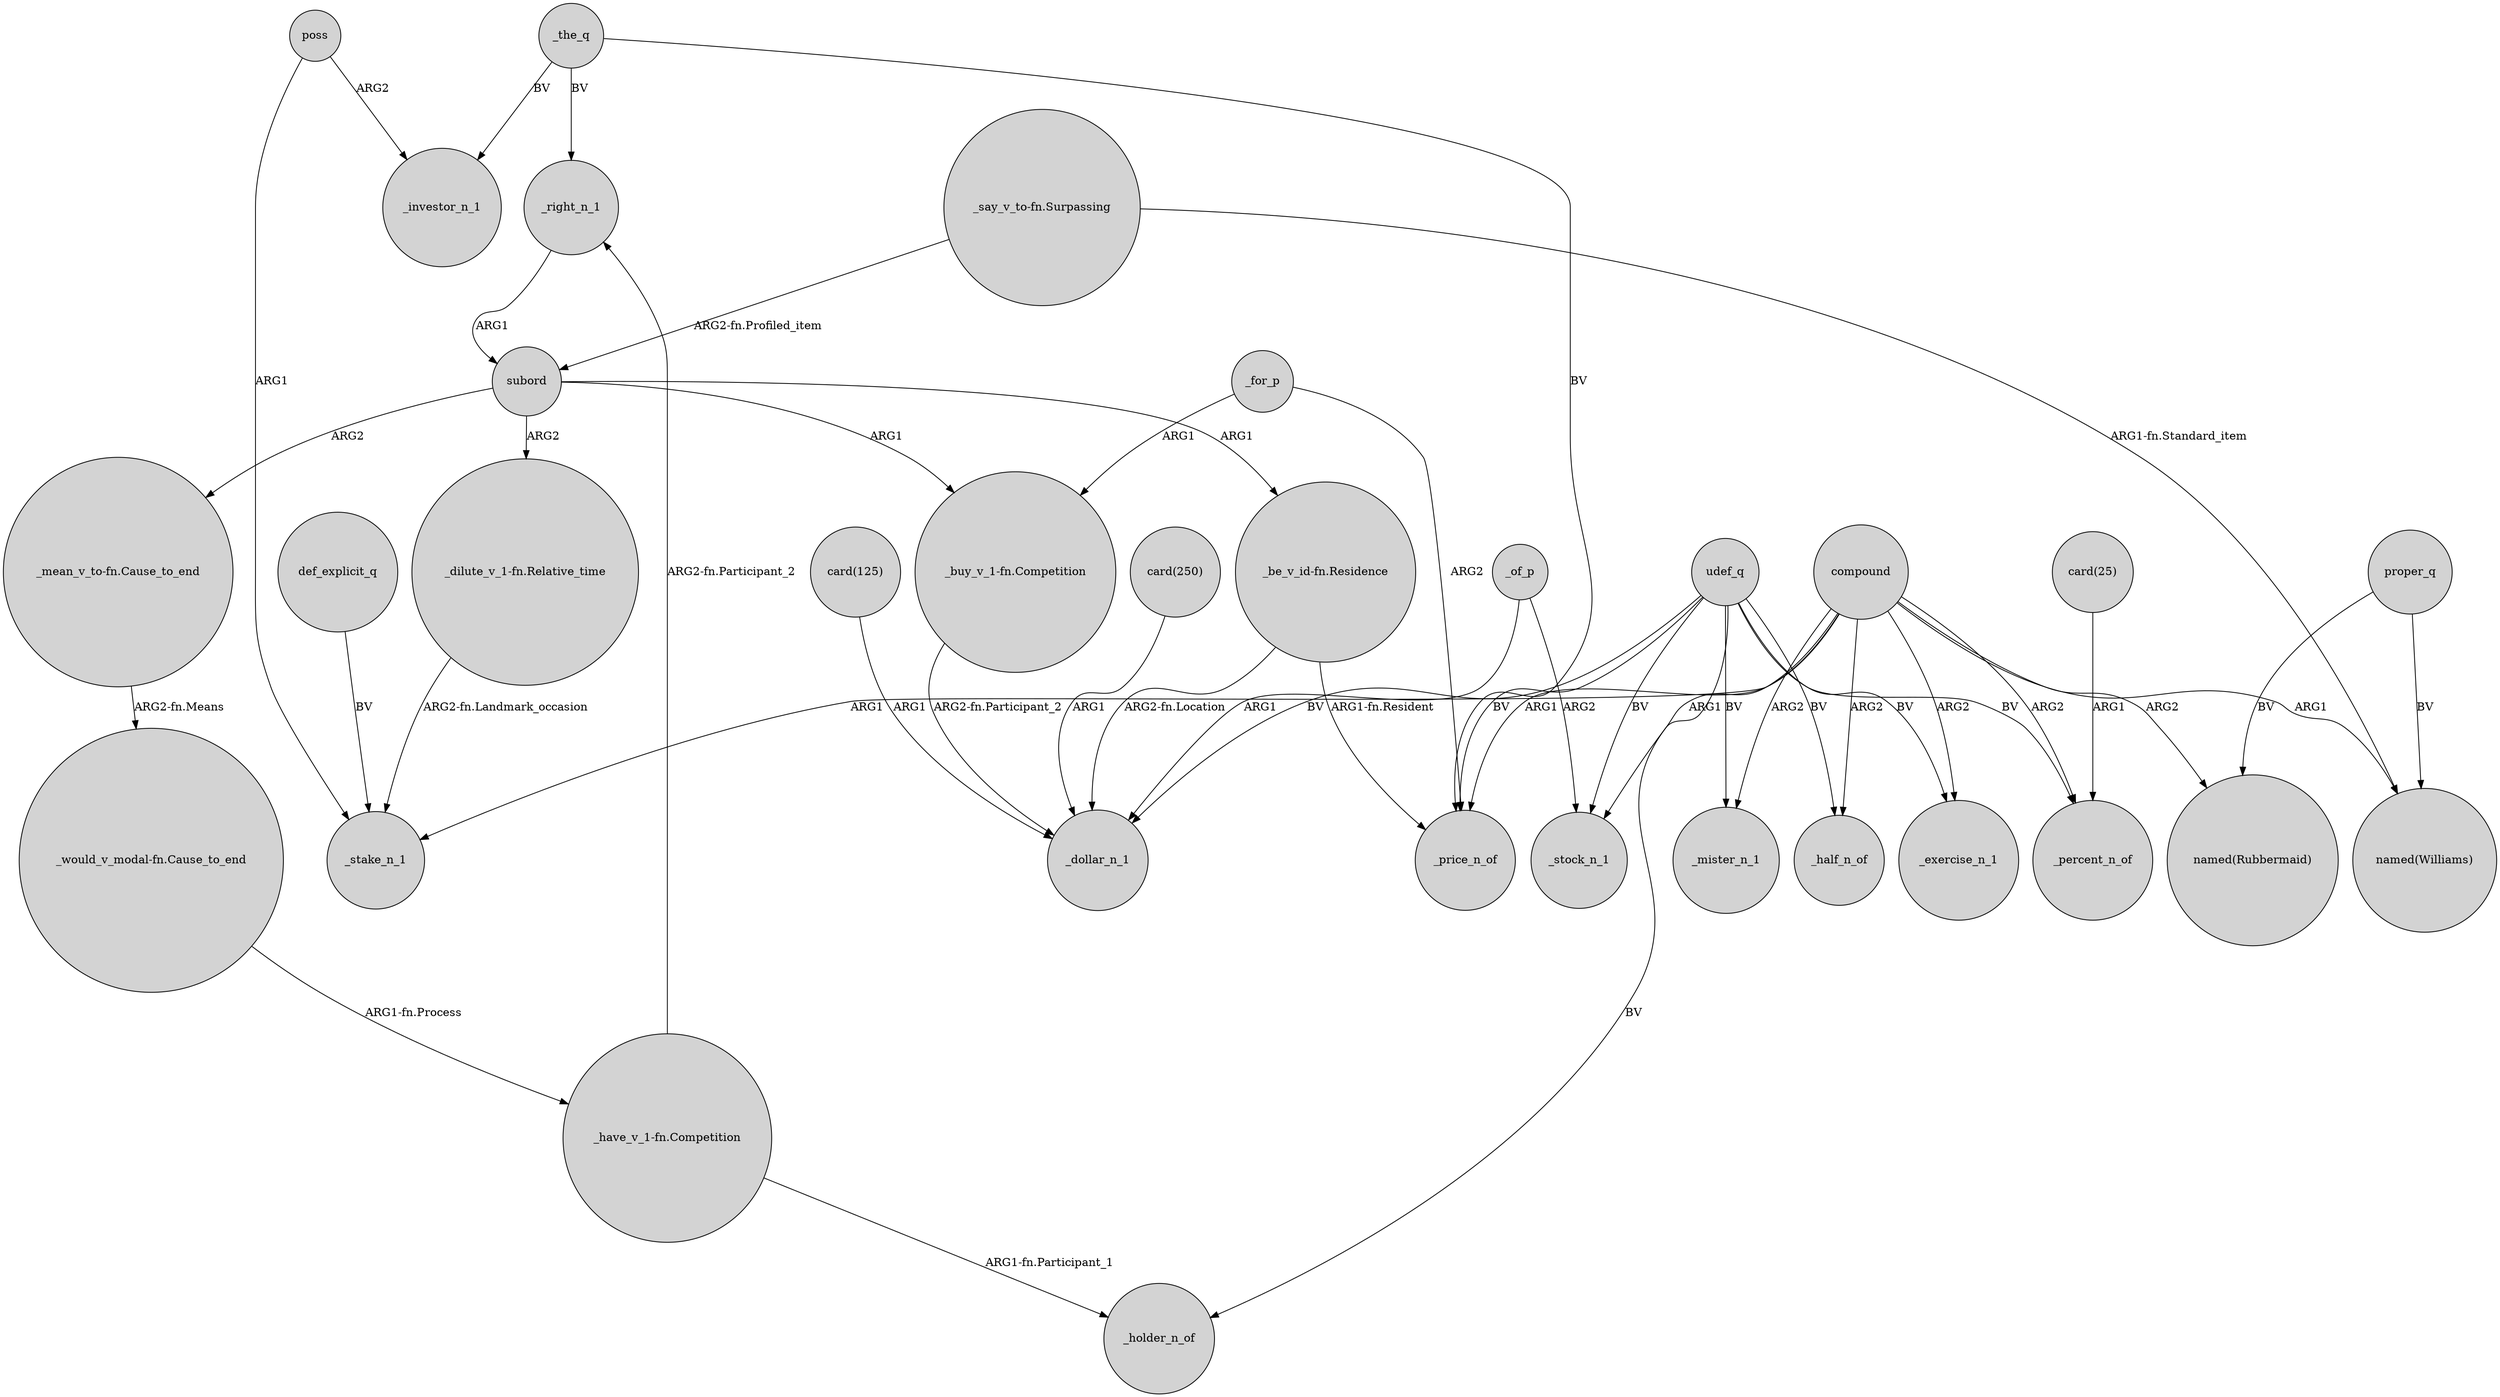 digraph {
	node [shape=circle style=filled]
	_of_p -> _dollar_n_1 [label=ARG1]
	subord -> "_be_v_id-fn.Residence" [label=ARG1]
	_the_q -> _investor_n_1 [label=BV]
	"_would_v_modal-fn.Cause_to_end" -> "_have_v_1-fn.Competition" [label="ARG1-fn.Process"]
	compound -> _mister_n_1 [label=ARG2]
	compound -> "named(Rubbermaid)" [label=ARG2]
	udef_q -> _price_n_of [label=BV]
	"_mean_v_to-fn.Cause_to_end" -> "_would_v_modal-fn.Cause_to_end" [label="ARG2-fn.Means"]
	"_be_v_id-fn.Residence" -> _price_n_of [label="ARG1-fn.Resident"]
	"_have_v_1-fn.Competition" -> _holder_n_of [label="ARG1-fn.Participant_1"]
	"card(25)" -> _percent_n_of [label=ARG1]
	"_have_v_1-fn.Competition" -> _right_n_1 [label="ARG2-fn.Participant_2"]
	_for_p -> _price_n_of [label=ARG2]
	udef_q -> _mister_n_1 [label=BV]
	compound -> _stock_n_1 [label=ARG1]
	proper_q -> "named(Rubbermaid)" [label=BV]
	udef_q -> _stock_n_1 [label=BV]
	compound -> _half_n_of [label=ARG2]
	udef_q -> _percent_n_of [label=BV]
	udef_q -> _holder_n_of [label=BV]
	compound -> _exercise_n_1 [label=ARG2]
	poss -> _investor_n_1 [label=ARG2]
	compound -> _percent_n_of [label=ARG2]
	compound -> _stake_n_1 [label=ARG1]
	udef_q -> _exercise_n_1 [label=BV]
	udef_q -> _dollar_n_1 [label=BV]
	"_say_v_to-fn.Surpassing" -> subord [label="ARG2-fn.Profiled_item"]
	proper_q -> "named(Williams)" [label=BV]
	subord -> "_buy_v_1-fn.Competition" [label=ARG1]
	def_explicit_q -> _stake_n_1 [label=BV]
	"_say_v_to-fn.Surpassing" -> "named(Williams)" [label="ARG1-fn.Standard_item"]
	"card(250)" -> _dollar_n_1 [label=ARG1]
	_of_p -> _stock_n_1 [label=ARG2]
	udef_q -> _half_n_of [label=BV]
	subord -> "_mean_v_to-fn.Cause_to_end" [label=ARG2]
	"_dilute_v_1-fn.Relative_time" -> _stake_n_1 [label="ARG2-fn.Landmark_occasion"]
	"_buy_v_1-fn.Competition" -> _dollar_n_1 [label="ARG2-fn.Participant_2"]
	compound -> "named(Williams)" [label=ARG1]
	subord -> "_dilute_v_1-fn.Relative_time" [label=ARG2]
	_right_n_1 -> subord [label=ARG1]
	"_be_v_id-fn.Residence" -> _dollar_n_1 [label="ARG2-fn.Location"]
	_the_q -> _right_n_1 [label=BV]
	_the_q -> _price_n_of [label=BV]
	compound -> _price_n_of [label=ARG1]
	_for_p -> "_buy_v_1-fn.Competition" [label=ARG1]
	poss -> _stake_n_1 [label=ARG1]
	"card(125)" -> _dollar_n_1 [label=ARG1]
}
